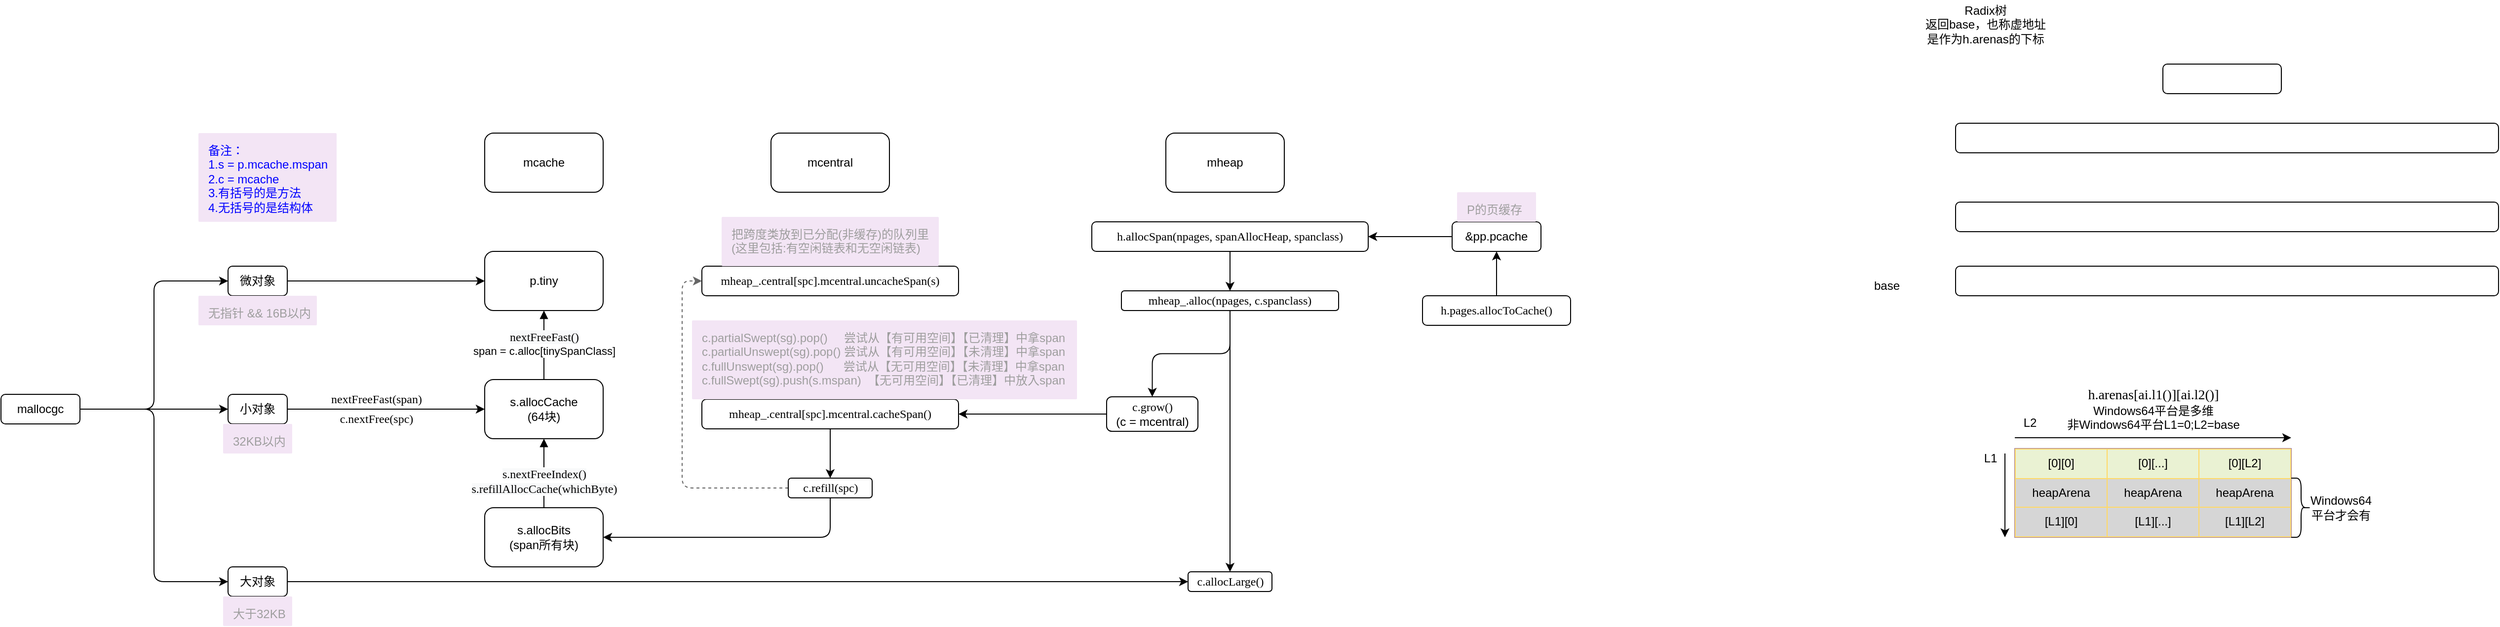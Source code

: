 <mxfile version="14.6.13" type="device"><diagram id="2dqxo-aOvpJXZA8AfvDo" name="第 1 页"><mxGraphModel dx="1933" dy="900" grid="1" gridSize="10" guides="1" tooltips="1" connect="1" arrows="1" fold="1" page="1" pageScale="1" pageWidth="827" pageHeight="1169" math="0" shadow="0"><root><mxCell id="0"/><mxCell id="1" parent="0"/><mxCell id="oPUT0eqmt5YaztEhLzPG-6" value="&lt;span&gt;s.allocCache&lt;br&gt;&lt;/span&gt;(64块)&lt;span&gt;&lt;br&gt;&lt;/span&gt;" style="rounded=1;whiteSpace=wrap;html=1;" parent="1" vertex="1"><mxGeometry x="20" y="450" width="120" height="60" as="geometry"/></mxCell><mxCell id="oPUT0eqmt5YaztEhLzPG-7" value="&lt;span&gt;p.tiny&lt;/span&gt;" style="rounded=1;whiteSpace=wrap;html=1;" parent="1" vertex="1"><mxGeometry x="20" y="320" width="120" height="60" as="geometry"/></mxCell><mxCell id="oPUT0eqmt5YaztEhLzPG-8" value="s.allocBits&lt;br&gt;(span所有块)" style="rounded=1;whiteSpace=wrap;html=1;" parent="1" vertex="1"><mxGeometry x="20" y="580" width="120" height="60" as="geometry"/></mxCell><mxCell id="oPUT0eqmt5YaztEhLzPG-16" value="&lt;font face=&quot;Comic Sans MS&quot;&gt;mheap_.central[spc].mcentral.uncacheSpan(s)&lt;/font&gt;" style="rounded=1;whiteSpace=wrap;html=1;" parent="1" vertex="1"><mxGeometry x="240" y="335" width="260" height="30" as="geometry"/></mxCell><mxCell id="oPUT0eqmt5YaztEhLzPG-17" value="&lt;span style=&quot;background-color: rgb(248 , 249 , 250)&quot;&gt;&lt;font face=&quot;Comic Sans MS&quot;&gt;&lt;span style=&quot;font-size: 12px&quot;&gt;s.nextFreeIndex()&lt;br&gt;&lt;/span&gt;&lt;/font&gt;&lt;/span&gt;&lt;span style=&quot;background-color: rgb(248 , 249 , 250)&quot;&gt;&lt;font face=&quot;Comic Sans MS&quot;&gt;&lt;span style=&quot;font-size: 12px&quot;&gt;s.refillAllocCache(whichByte)&lt;/span&gt;&lt;/font&gt;&lt;br&gt;&lt;/span&gt;" style="html=1;verticalAlign=bottom;endArrow=block;shadow=0;exitX=0.5;exitY=0;exitDx=0;exitDy=0;entryX=0.5;entryY=1;entryDx=0;entryDy=0;" parent="1" source="oPUT0eqmt5YaztEhLzPG-8" target="oPUT0eqmt5YaztEhLzPG-6" edge="1"><mxGeometry x="-0.714" width="80" relative="1" as="geometry"><mxPoint x="80" y="540" as="sourcePoint"/><mxPoint x="40" y="510" as="targetPoint"/><mxPoint as="offset"/></mxGeometry></mxCell><mxCell id="oPUT0eqmt5YaztEhLzPG-19" value="&lt;span style=&quot;text-align: center&quot;&gt;&lt;font color=&quot;#0000ff&quot;&gt;备注：&lt;br&gt;1.s = p.mcache.mspan&lt;br&gt;2.c = mcache&lt;br&gt;3.有括号的是方法&lt;br&gt;4.无括号的是结构体&lt;/font&gt;&lt;br&gt;&lt;/span&gt;" style="points=[[0,0,0],[0.25,0,0],[0.5,0,0],[0.75,0,0],[1,0,0],[1,0.25,0],[1,0.5,0],[1,0.75,0],[1,1,0],[0.75,1,0],[0.5,1,0],[0.25,1,0],[0,1,0],[0,0.75,0],[0,0.5,0],[0,0.25,0]];rounded=1;absoluteArcSize=1;arcSize=2;html=1;strokeColor=none;gradientColor=none;shadow=0;dashed=0;fontSize=12;fontColor=#9E9E9E;align=left;verticalAlign=top;spacing=10;spacingTop=-4;fillColor=#F3E5F5;" parent="1" vertex="1"><mxGeometry x="-270" y="200" width="140" height="90" as="geometry"/></mxCell><mxCell id="oPUT0eqmt5YaztEhLzPG-11" value="&lt;font style=&quot;font-size: 11px&quot;&gt;&lt;span style=&quot;font-family: &amp;#34;comic sans ms&amp;#34; ; font-size: 12px ; background-color: rgb(248 , 249 , 250)&quot;&gt;nextFreeFast()&lt;/span&gt;&lt;br&gt;span = c.alloc[tinySpanClass]&lt;br&gt;&lt;/font&gt;" style="html=1;verticalAlign=bottom;endArrow=block;shadow=0;edgeStyle=orthogonalEdgeStyle;exitX=0.5;exitY=0;exitDx=0;exitDy=0;entryX=0.5;entryY=1;entryDx=0;entryDy=0;" parent="1" source="oPUT0eqmt5YaztEhLzPG-6" target="oPUT0eqmt5YaztEhLzPG-7" edge="1"><mxGeometry width="80" as="geometry"><mxPoint x="160" y="180" as="sourcePoint"/><mxPoint x="240" y="180" as="targetPoint"/><mxPoint y="15" as="offset"/></mxGeometry></mxCell><mxCell id="oPUT0eqmt5YaztEhLzPG-12" value="&lt;font face=&quot;Comic Sans MS&quot;&gt;&lt;br&gt;&lt;/font&gt;" style="text;html=1;align=center;verticalAlign=middle;resizable=0;points=[];autosize=1;strokeColor=none;" parent="1" vertex="1"><mxGeometry x="70" y="390" width="20" height="20" as="geometry"/></mxCell><mxCell id="oPUT0eqmt5YaztEhLzPG-26" style="edgeStyle=orthogonalEdgeStyle;rounded=1;orthogonalLoop=1;jettySize=auto;html=1;entryX=1;entryY=0.5;entryDx=0;entryDy=0;exitX=0.5;exitY=1;exitDx=0;exitDy=0;" parent="1" source="oPUT0eqmt5YaztEhLzPG-25" target="oPUT0eqmt5YaztEhLzPG-8" edge="1"><mxGeometry relative="1" as="geometry"/></mxCell><mxCell id="oPUT0eqmt5YaztEhLzPG-29" style="edgeStyle=orthogonalEdgeStyle;rounded=1;orthogonalLoop=1;jettySize=auto;html=1;entryX=0;entryY=0.5;entryDx=0;entryDy=0;dashed=1;strokeColor=#666666;" parent="1" source="oPUT0eqmt5YaztEhLzPG-25" target="oPUT0eqmt5YaztEhLzPG-16" edge="1"><mxGeometry relative="1" as="geometry"><Array as="points"><mxPoint x="220" y="560"/><mxPoint x="220" y="350"/></Array></mxGeometry></mxCell><mxCell id="oPUT0eqmt5YaztEhLzPG-25" value="&lt;font face=&quot;comic sans ms&quot;&gt;c.refill(spc)&lt;/font&gt;" style="rounded=1;whiteSpace=wrap;html=1;" parent="1" vertex="1"><mxGeometry x="327.5" y="550" width="85" height="20" as="geometry"/></mxCell><mxCell id="oPUT0eqmt5YaztEhLzPG-27" value="&lt;span&gt;mcentral&lt;/span&gt;" style="rounded=1;whiteSpace=wrap;html=1;" parent="1" vertex="1"><mxGeometry x="310" y="200" width="120" height="60" as="geometry"/></mxCell><mxCell id="oPUT0eqmt5YaztEhLzPG-43" style="edgeStyle=orthogonalEdgeStyle;rounded=1;orthogonalLoop=1;jettySize=auto;html=1;entryX=0.5;entryY=0;entryDx=0;entryDy=0;strokeColor=#000000;" parent="1" source="oPUT0eqmt5YaztEhLzPG-28" target="oPUT0eqmt5YaztEhLzPG-25" edge="1"><mxGeometry relative="1" as="geometry"/></mxCell><mxCell id="oPUT0eqmt5YaztEhLzPG-28" value="&lt;span&gt;&lt;font face=&quot;Comic Sans MS&quot;&gt;mheap_.central[spc].mcentral.cacheSpan()&lt;/font&gt;&lt;/span&gt;" style="rounded=1;whiteSpace=wrap;html=1;" parent="1" vertex="1"><mxGeometry x="240" y="470" width="260" height="30" as="geometry"/></mxCell><mxCell id="oPUT0eqmt5YaztEhLzPG-31" value="把跨度类放到已分配(非缓存)的队列里&lt;br&gt;(这里包括:有空闲链表和无空闲链表)" style="points=[[0,0,0],[0.25,0,0],[0.5,0,0],[0.75,0,0],[1,0,0],[1,0.25,0],[1,0.5,0],[1,0.75,0],[1,1,0],[0.75,1,0],[0.5,1,0],[0.25,1,0],[0,1,0],[0,0.75,0],[0,0.5,0],[0,0.25,0]];rounded=1;absoluteArcSize=1;arcSize=2;html=1;strokeColor=none;gradientColor=none;shadow=0;dashed=0;fontSize=12;fontColor=#9E9E9E;align=left;verticalAlign=top;spacing=10;spacingTop=-4;fillColor=#F3E5F5;" parent="1" vertex="1"><mxGeometry x="260" y="285" width="220" height="50" as="geometry"/></mxCell><mxCell id="oPUT0eqmt5YaztEhLzPG-56" style="edgeStyle=orthogonalEdgeStyle;rounded=1;orthogonalLoop=1;jettySize=auto;html=1;strokeColor=#000000;" parent="1" source="oPUT0eqmt5YaztEhLzPG-33" target="oPUT0eqmt5YaztEhLzPG-28" edge="1"><mxGeometry relative="1" as="geometry"><mxPoint x="600" y="485" as="targetPoint"/></mxGeometry></mxCell><mxCell id="oPUT0eqmt5YaztEhLzPG-33" value="&lt;font face=&quot;Comic Sans MS&quot;&gt;c.grow()&lt;br&gt;&lt;/font&gt;(c = mcentral)" style="rounded=1;whiteSpace=wrap;html=1;" parent="1" vertex="1"><mxGeometry x="650" y="467.5" width="92.5" height="35" as="geometry"/></mxCell><mxCell id="oPUT0eqmt5YaztEhLzPG-34" value="mcache" style="rounded=1;whiteSpace=wrap;html=1;" parent="1" vertex="1"><mxGeometry x="20" y="200" width="120" height="60" as="geometry"/></mxCell><mxCell id="oPUT0eqmt5YaztEhLzPG-35" value="mheap" style="rounded=1;whiteSpace=wrap;html=1;" parent="1" vertex="1"><mxGeometry x="710" y="200" width="120" height="60" as="geometry"/></mxCell><mxCell id="oPUT0eqmt5YaztEhLzPG-39" style="edgeStyle=orthogonalEdgeStyle;rounded=1;orthogonalLoop=1;jettySize=auto;html=1;entryX=0.5;entryY=0;entryDx=0;entryDy=0;strokeColor=#000000;" parent="1" source="oPUT0eqmt5YaztEhLzPG-38" target="oPUT0eqmt5YaztEhLzPG-33" edge="1"><mxGeometry relative="1" as="geometry"/></mxCell><mxCell id="oPUT0eqmt5YaztEhLzPG-51" style="rounded=1;orthogonalLoop=1;jettySize=auto;html=1;entryX=0.5;entryY=0;entryDx=0;entryDy=0;strokeColor=#000000;exitX=0.5;exitY=1;exitDx=0;exitDy=0;edgeStyle=orthogonalEdgeStyle;" parent="1" source="oPUT0eqmt5YaztEhLzPG-38" target="oPUT0eqmt5YaztEhLzPG-50" edge="1"><mxGeometry relative="1" as="geometry"><mxPoint x="860" y="400" as="sourcePoint"/></mxGeometry></mxCell><mxCell id="oPUT0eqmt5YaztEhLzPG-38" value="&lt;font face=&quot;Comic Sans MS&quot;&gt;mheap_.alloc(npages, c.spanclass)&lt;/font&gt;" style="rounded=1;whiteSpace=wrap;html=1;" parent="1" vertex="1"><mxGeometry x="665" y="360" width="220" height="20" as="geometry"/></mxCell><mxCell id="oPUT0eqmt5YaztEhLzPG-48" style="edgeStyle=orthogonalEdgeStyle;rounded=1;orthogonalLoop=1;jettySize=auto;html=1;entryX=0;entryY=0.5;entryDx=0;entryDy=0;strokeColor=#000000;" parent="1" source="oPUT0eqmt5YaztEhLzPG-44" target="oPUT0eqmt5YaztEhLzPG-7" edge="1"><mxGeometry relative="1" as="geometry"/></mxCell><mxCell id="oPUT0eqmt5YaztEhLzPG-44" value="微对象" style="rounded=1;whiteSpace=wrap;html=1;" parent="1" vertex="1"><mxGeometry x="-240" y="335" width="60" height="30" as="geometry"/></mxCell><mxCell id="oPUT0eqmt5YaztEhLzPG-49" style="edgeStyle=orthogonalEdgeStyle;rounded=1;orthogonalLoop=1;jettySize=auto;html=1;entryX=0;entryY=0.5;entryDx=0;entryDy=0;strokeColor=#000000;" parent="1" source="oPUT0eqmt5YaztEhLzPG-45" target="oPUT0eqmt5YaztEhLzPG-6" edge="1"><mxGeometry relative="1" as="geometry"/></mxCell><mxCell id="oPUT0eqmt5YaztEhLzPG-45" value="小对象" style="rounded=1;whiteSpace=wrap;html=1;" parent="1" vertex="1"><mxGeometry x="-240" y="465" width="60" height="30" as="geometry"/></mxCell><mxCell id="oPUT0eqmt5YaztEhLzPG-52" style="edgeStyle=orthogonalEdgeStyle;rounded=1;orthogonalLoop=1;jettySize=auto;html=1;entryX=0;entryY=0.5;entryDx=0;entryDy=0;strokeColor=#000000;" parent="1" source="oPUT0eqmt5YaztEhLzPG-46" target="oPUT0eqmt5YaztEhLzPG-50" edge="1"><mxGeometry relative="1" as="geometry"/></mxCell><mxCell id="oPUT0eqmt5YaztEhLzPG-46" value="大对象" style="rounded=1;whiteSpace=wrap;html=1;" parent="1" vertex="1"><mxGeometry x="-240" y="640" width="60" height="30" as="geometry"/></mxCell><mxCell id="oPUT0eqmt5YaztEhLzPG-50" value="&lt;font face=&quot;Comic Sans MS&quot;&gt;c.allocLarge()&lt;/font&gt;" style="rounded=1;whiteSpace=wrap;html=1;" parent="1" vertex="1"><mxGeometry x="732.5" y="645" width="85" height="20" as="geometry"/></mxCell><mxCell id="oPUT0eqmt5YaztEhLzPG-53" value="无指针 &amp;amp;&amp;amp; 16B以内" style="points=[[0,0,0],[0.25,0,0],[0.5,0,0],[0.75,0,0],[1,0,0],[1,0.25,0],[1,0.5,0],[1,0.75,0],[1,1,0],[0.75,1,0],[0.5,1,0],[0.25,1,0],[0,1,0],[0,0.75,0],[0,0.5,0],[0,0.25,0]];rounded=1;absoluteArcSize=1;arcSize=2;html=1;strokeColor=none;gradientColor=none;shadow=0;dashed=0;fontSize=12;fontColor=#9E9E9E;align=left;verticalAlign=top;spacing=10;spacingTop=-4;fillColor=#F3E5F5;" parent="1" vertex="1"><mxGeometry x="-270" y="365" width="120" height="30" as="geometry"/></mxCell><mxCell id="oPUT0eqmt5YaztEhLzPG-54" value="32KB以内" style="points=[[0,0,0],[0.25,0,0],[0.5,0,0],[0.75,0,0],[1,0,0],[1,0.25,0],[1,0.5,0],[1,0.75,0],[1,1,0],[0.75,1,0],[0.5,1,0],[0.25,1,0],[0,1,0],[0,0.75,0],[0,0.5,0],[0,0.25,0]];rounded=1;absoluteArcSize=1;arcSize=2;html=1;strokeColor=none;gradientColor=none;shadow=0;dashed=0;fontSize=12;fontColor=#9E9E9E;align=left;verticalAlign=top;spacing=10;spacingTop=-4;fillColor=#F3E5F5;" parent="1" vertex="1"><mxGeometry x="-245" y="495" width="70" height="30" as="geometry"/></mxCell><mxCell id="oPUT0eqmt5YaztEhLzPG-55" value="大于32KB" style="points=[[0,0,0],[0.25,0,0],[0.5,0,0],[0.75,0,0],[1,0,0],[1,0.25,0],[1,0.5,0],[1,0.75,0],[1,1,0],[0.75,1,0],[0.5,1,0],[0.25,1,0],[0,1,0],[0,0.75,0],[0,0.5,0],[0,0.25,0]];rounded=1;absoluteArcSize=1;arcSize=2;html=1;strokeColor=none;gradientColor=none;shadow=0;dashed=0;fontSize=12;fontColor=#9E9E9E;align=left;verticalAlign=top;spacing=10;spacingTop=-4;fillColor=#F3E5F5;" parent="1" vertex="1"><mxGeometry x="-245" y="670" width="70" height="30" as="geometry"/></mxCell><mxCell id="oPUT0eqmt5YaztEhLzPG-58" style="edgeStyle=orthogonalEdgeStyle;rounded=1;orthogonalLoop=1;jettySize=auto;html=1;entryX=0;entryY=0.5;entryDx=0;entryDy=0;strokeColor=#000000;" parent="1" source="oPUT0eqmt5YaztEhLzPG-57" target="oPUT0eqmt5YaztEhLzPG-44" edge="1"><mxGeometry relative="1" as="geometry"/></mxCell><mxCell id="oPUT0eqmt5YaztEhLzPG-59" style="edgeStyle=orthogonalEdgeStyle;rounded=1;orthogonalLoop=1;jettySize=auto;html=1;entryX=0;entryY=0.5;entryDx=0;entryDy=0;strokeColor=#000000;" parent="1" source="oPUT0eqmt5YaztEhLzPG-57" target="oPUT0eqmt5YaztEhLzPG-45" edge="1"><mxGeometry relative="1" as="geometry"/></mxCell><mxCell id="oPUT0eqmt5YaztEhLzPG-60" style="edgeStyle=orthogonalEdgeStyle;rounded=1;orthogonalLoop=1;jettySize=auto;html=1;entryX=0;entryY=0.5;entryDx=0;entryDy=0;strokeColor=#000000;" parent="1" source="oPUT0eqmt5YaztEhLzPG-57" target="oPUT0eqmt5YaztEhLzPG-46" edge="1"><mxGeometry relative="1" as="geometry"/></mxCell><mxCell id="oPUT0eqmt5YaztEhLzPG-57" value="mallocgc" style="rounded=1;whiteSpace=wrap;html=1;" parent="1" vertex="1"><mxGeometry x="-470" y="465" width="80" height="30" as="geometry"/></mxCell><mxCell id="Dx3aORZ3XmLlEeOmzcLH-1" value="&lt;font face=&quot;Comic Sans MS&quot;&gt;nextFreeFast(span)&lt;/font&gt;" style="text;html=1;align=center;verticalAlign=middle;resizable=0;points=[];autosize=1;strokeColor=none;" parent="1" vertex="1"><mxGeometry x="-155" y="460" width="130" height="20" as="geometry"/></mxCell><mxCell id="Dx3aORZ3XmLlEeOmzcLH-2" value="&lt;font face=&quot;Comic Sans MS&quot;&gt;c.nextFree(spc)&lt;/font&gt;" style="text;html=1;align=center;verticalAlign=middle;resizable=0;points=[];autosize=1;strokeColor=none;" parent="1" vertex="1"><mxGeometry x="-140" y="480" width="100" height="20" as="geometry"/></mxCell><mxCell id="Dx3aORZ3XmLlEeOmzcLH-3" value="c.partialSwept(sg).pop()&amp;nbsp; &amp;nbsp; &amp;nbsp;尝试从【有可用空间】【已清理】中拿span&lt;br&gt;c.partialUnswept(sg).pop() 尝试从【有可用空间】【未清理】中拿span&lt;br&gt;c.fullUnswept(sg).pop()&amp;nbsp; &amp;nbsp; &amp;nbsp; 尝试从【无可用空间】【未清理】中拿span&lt;br&gt;c.fullSwept(sg).push(s.mspan)&amp;nbsp; 【无可用空间】【已清理】中放入span" style="points=[[0,0,0],[0.25,0,0],[0.5,0,0],[0.75,0,0],[1,0,0],[1,0.25,0],[1,0.5,0],[1,0.75,0],[1,1,0],[0.75,1,0],[0.5,1,0],[0.25,1,0],[0,1,0],[0,0.75,0],[0,0.5,0],[0,0.25,0]];rounded=1;absoluteArcSize=1;arcSize=2;html=1;strokeColor=none;gradientColor=none;shadow=0;dashed=0;fontSize=12;fontColor=#9E9E9E;align=left;verticalAlign=top;spacing=10;spacingTop=-4;fillColor=#F3E5F5;" parent="1" vertex="1"><mxGeometry x="230" y="390" width="390" height="80" as="geometry"/></mxCell><mxCell id="Q1oHREsiN98eObeVhPRg-3" style="edgeStyle=orthogonalEdgeStyle;rounded=0;orthogonalLoop=1;jettySize=auto;html=1;entryX=0.5;entryY=0;entryDx=0;entryDy=0;" parent="1" source="Q1oHREsiN98eObeVhPRg-2" target="oPUT0eqmt5YaztEhLzPG-38" edge="1"><mxGeometry relative="1" as="geometry"/></mxCell><mxCell id="Q1oHREsiN98eObeVhPRg-2" value="&lt;font face=&quot;Comic Sans MS&quot;&gt;h.allocSpan(npages, spanAllocHeap, spanclass)&lt;/font&gt;" style="rounded=1;whiteSpace=wrap;html=1;" parent="1" vertex="1"><mxGeometry x="635" y="290" width="280" height="30" as="geometry"/></mxCell><mxCell id="u2aJXrpdhpCnf8vXG-WS-2" style="edgeStyle=orthogonalEdgeStyle;rounded=1;orthogonalLoop=1;jettySize=auto;html=1;entryX=1;entryY=0.5;entryDx=0;entryDy=0;" parent="1" source="u2aJXrpdhpCnf8vXG-WS-1" target="Q1oHREsiN98eObeVhPRg-2" edge="1"><mxGeometry relative="1" as="geometry"/></mxCell><mxCell id="u2aJXrpdhpCnf8vXG-WS-1" value="&amp;amp;pp.pcache" style="rounded=1;whiteSpace=wrap;html=1;" parent="1" vertex="1"><mxGeometry x="1000" y="290" width="90" height="30" as="geometry"/></mxCell><mxCell id="u2aJXrpdhpCnf8vXG-WS-3" value="P的页缓存" style="points=[[0,0,0],[0.25,0,0],[0.5,0,0],[0.75,0,0],[1,0,0],[1,0.25,0],[1,0.5,0],[1,0.75,0],[1,1,0],[0.75,1,0],[0.5,1,0],[0.25,1,0],[0,1,0],[0,0.75,0],[0,0.5,0],[0,0.25,0]];rounded=1;absoluteArcSize=1;arcSize=2;html=1;strokeColor=none;gradientColor=none;shadow=0;dashed=0;fontSize=12;fontColor=#9E9E9E;align=left;verticalAlign=top;spacing=10;spacingTop=-4;fillColor=#F3E5F5;" parent="1" vertex="1"><mxGeometry x="1005" y="260" width="80" height="30" as="geometry"/></mxCell><mxCell id="u2aJXrpdhpCnf8vXG-WS-5" style="edgeStyle=orthogonalEdgeStyle;rounded=1;orthogonalLoop=1;jettySize=auto;html=1;entryX=0.5;entryY=1;entryDx=0;entryDy=0;" parent="1" source="u2aJXrpdhpCnf8vXG-WS-4" target="u2aJXrpdhpCnf8vXG-WS-1" edge="1"><mxGeometry relative="1" as="geometry"/></mxCell><mxCell id="u2aJXrpdhpCnf8vXG-WS-4" value="&lt;font face=&quot;Comic Sans MS&quot;&gt;h.pages.allocToCache()&lt;/font&gt;" style="rounded=1;whiteSpace=wrap;html=1;" parent="1" vertex="1"><mxGeometry x="970" y="365" width="150" height="30" as="geometry"/></mxCell><mxCell id="yZ4MB9ANHO1pejaBZtuZ-1" value="" style="rounded=1;whiteSpace=wrap;html=1;" vertex="1" parent="1"><mxGeometry x="1720" y="130" width="120" height="30" as="geometry"/></mxCell><mxCell id="yZ4MB9ANHO1pejaBZtuZ-2" value="" style="rounded=1;whiteSpace=wrap;html=1;" vertex="1" parent="1"><mxGeometry x="1510" y="190" width="550" height="30" as="geometry"/></mxCell><mxCell id="yZ4MB9ANHO1pejaBZtuZ-3" value="" style="rounded=1;whiteSpace=wrap;html=1;" vertex="1" parent="1"><mxGeometry x="1510" y="270" width="550" height="30" as="geometry"/></mxCell><mxCell id="yZ4MB9ANHO1pejaBZtuZ-4" value="" style="rounded=1;whiteSpace=wrap;html=1;" vertex="1" parent="1"><mxGeometry x="1510" y="335" width="550" height="30" as="geometry"/></mxCell><mxCell id="yZ4MB9ANHO1pejaBZtuZ-21" value="L1" style="text;html=1;align=center;verticalAlign=middle;resizable=0;points=[];autosize=1;strokeColor=none;" vertex="1" parent="1"><mxGeometry x="1530" y="520" width="30" height="20" as="geometry"/></mxCell><mxCell id="yZ4MB9ANHO1pejaBZtuZ-22" value="L2" style="text;html=1;align=center;verticalAlign=middle;resizable=0;points=[];autosize=1;strokeColor=none;" vertex="1" parent="1"><mxGeometry x="1570" y="484" width="30" height="20" as="geometry"/></mxCell><mxCell id="yZ4MB9ANHO1pejaBZtuZ-23" value="" style="endArrow=classic;html=1;" edge="1" parent="1"><mxGeometry width="50" height="50" relative="1" as="geometry"><mxPoint x="1560" y="525" as="sourcePoint"/><mxPoint x="1560" y="610" as="targetPoint"/></mxGeometry></mxCell><mxCell id="yZ4MB9ANHO1pejaBZtuZ-24" value="" style="endArrow=classic;html=1;" edge="1" parent="1"><mxGeometry width="50" height="50" relative="1" as="geometry"><mxPoint x="1570" y="509" as="sourcePoint"/><mxPoint x="1850" y="509" as="targetPoint"/></mxGeometry></mxCell><mxCell id="yZ4MB9ANHO1pejaBZtuZ-26" value="base" style="text;html=1;align=center;verticalAlign=middle;resizable=0;points=[];autosize=1;strokeColor=none;" vertex="1" parent="1"><mxGeometry x="1420" y="345" width="40" height="20" as="geometry"/></mxCell><mxCell id="yZ4MB9ANHO1pejaBZtuZ-29" value="&lt;font face=&quot;Comic Sans MS&quot;&gt;&lt;span style=&quot;font-size: 14px&quot;&gt;h.arenas[ai.l1()][ai.l2()]&lt;br&gt;&lt;/span&gt;&lt;/font&gt;&lt;font style=&quot;font-size: 12px&quot;&gt;&lt;span style=&quot;text-align: left&quot;&gt;Windows64平台是多维&lt;/span&gt;&lt;br&gt;非Windows64平台L1=0;L2=base&lt;/font&gt;" style="text;html=1;align=center;verticalAlign=middle;resizable=0;points=[];autosize=1;strokeColor=none;" vertex="1" parent="1"><mxGeometry x="1615" y="455" width="190" height="50" as="geometry"/></mxCell><mxCell id="yZ4MB9ANHO1pejaBZtuZ-30" value="Radix树&lt;br&gt;返回base，也称虚地址&lt;br&gt;是作为h.arenas的下标" style="text;html=1;align=center;verticalAlign=middle;resizable=0;points=[];autosize=1;strokeColor=none;" vertex="1" parent="1"><mxGeometry x="1470" y="65" width="140" height="50" as="geometry"/></mxCell><mxCell id="yZ4MB9ANHO1pejaBZtuZ-31" value="&lt;table border=&quot;1&quot; width=&quot;100%&quot; cellpadding=&quot;4&quot; style=&quot;width: 100% ; height: 100% ; border-collapse: collapse ; border: 1px solid rgb(255 , 217 , 102)&quot;&gt;&lt;tbody&gt;&lt;tr style=&quot;background-color: rgb(234 , 242 , 211)&quot;&gt;&lt;td&gt;[0][0]&lt;/td&gt;&lt;td&gt;[0][...]&lt;/td&gt;&lt;td&gt;[0][L2]&lt;/td&gt;&lt;/tr&gt;&lt;tr&gt;&lt;td&gt;heapArena&lt;br&gt;&lt;/td&gt;&lt;td&gt;heapArena&lt;br&gt;&lt;/td&gt;&lt;td&gt;heapArena&lt;br&gt;&lt;/td&gt;&lt;/tr&gt;&lt;tr&gt;&lt;td&gt;[L1][0]&lt;/td&gt;&lt;td&gt;[L1][...]&lt;/td&gt;&lt;td&gt;[L1][L2]&lt;/td&gt;&lt;/tr&gt;&lt;/tbody&gt;&lt;/table&gt;" style="text;html=1;overflow=fill;rounded=0;shadow=0;glass=0;labelBackgroundColor=#D6D6D6;sketch=0;align=center;fillColor=#e1d5e7;strokeColor=#9673a6;imageAspect=1;recursiveResize=1;expand=1;editable=1;metaEdit=0;backgroundOutline=0;movable=1;movableLabel=0;resizable=1;rotatable=1;cloneable=1;deletable=1;treeFolding=0;treeMoving=0;comic=0;fixDash=0;autosize=0;container=0;dropTarget=0;collapsible=0;" vertex="1" parent="1"><mxGeometry x="1570" y="520" width="280" height="90" as="geometry"/></mxCell><mxCell id="yZ4MB9ANHO1pejaBZtuZ-35" value="" style="shape=curlyBracket;whiteSpace=wrap;html=1;rounded=1;flipH=1;shadow=0;glass=0;labelBackgroundColor=#D6D6D6;comic=0;sketch=0;fillColor=none;" vertex="1" parent="1"><mxGeometry x="1850" y="550" width="20" height="60" as="geometry"/></mxCell><mxCell id="yZ4MB9ANHO1pejaBZtuZ-36" value="Windows64&lt;br&gt;平台才会有" style="text;html=1;align=center;verticalAlign=middle;resizable=0;points=[];autosize=1;strokeColor=none;" vertex="1" parent="1"><mxGeometry x="1860" y="565" width="80" height="30" as="geometry"/></mxCell></root></mxGraphModel></diagram></mxfile>